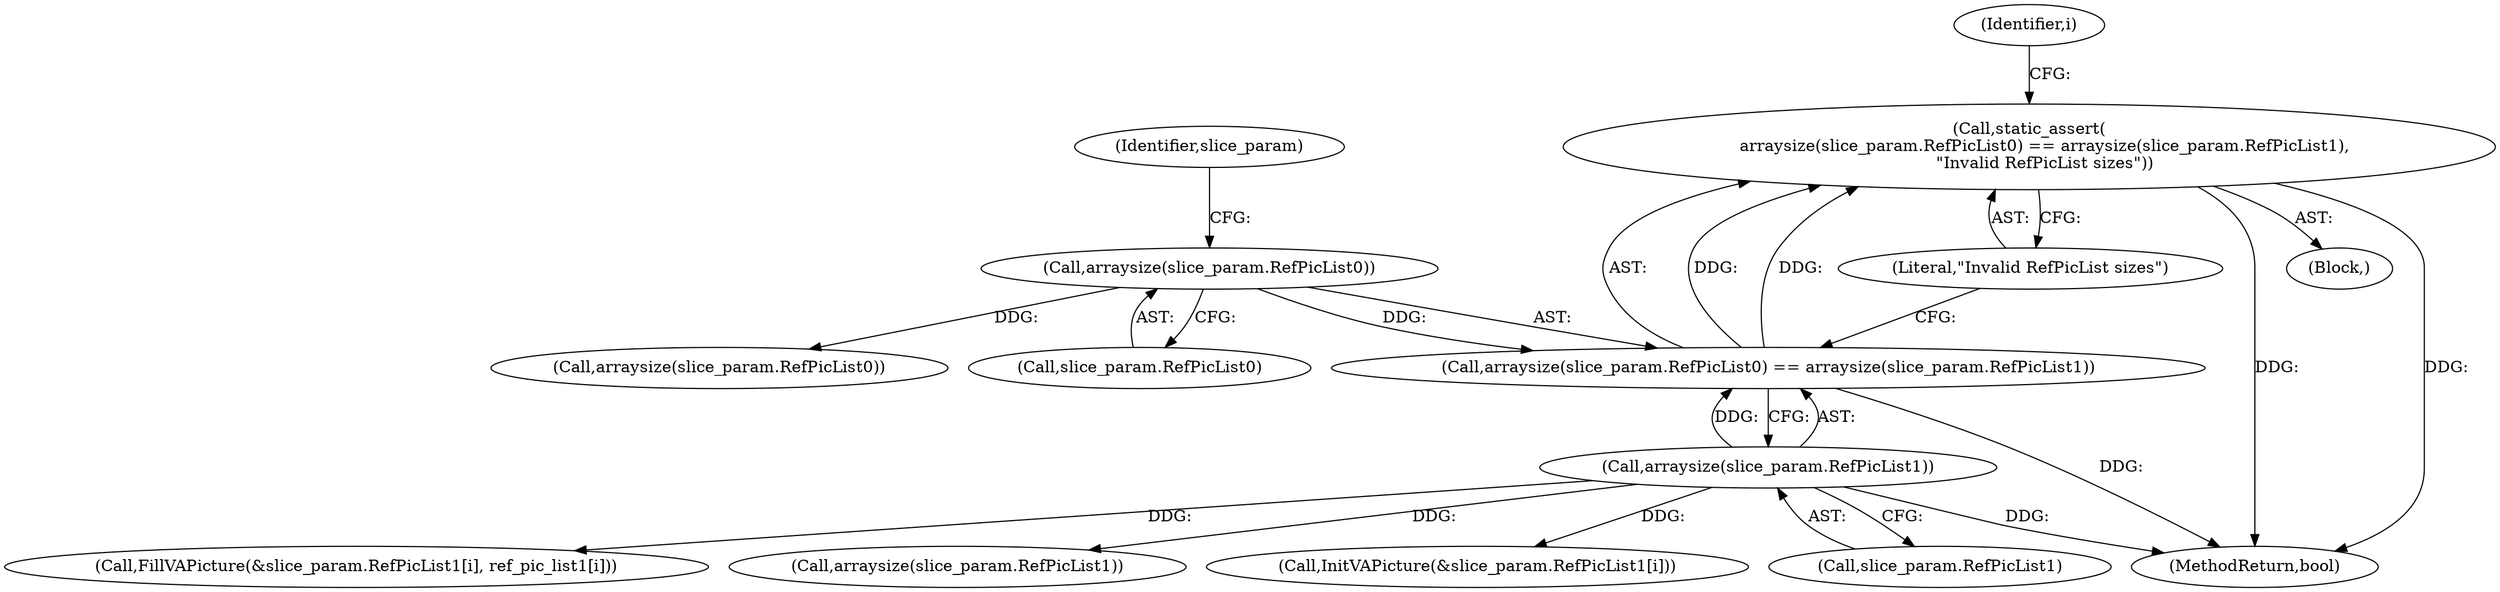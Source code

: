 digraph "0_Chrome_27c68f543e5eba779902447445dfb05ec3f5bf75_5@API" {
"1000367" [label="(Call,static_assert(\n      arraysize(slice_param.RefPicList0) == arraysize(slice_param.RefPicList1),\n      \"Invalid RefPicList sizes\"))"];
"1000368" [label="(Call,arraysize(slice_param.RefPicList0) == arraysize(slice_param.RefPicList1))"];
"1000369" [label="(Call,arraysize(slice_param.RefPicList0))"];
"1000373" [label="(Call,arraysize(slice_param.RefPicList1))"];
"1000377" [label="(Literal,\"Invalid RefPicList sizes\")"];
"1000460" [label="(Call,FillVAPicture(&slice_param.RefPicList1[i], ref_pic_list1[i]))"];
"1000491" [label="(MethodReturn,bool)"];
"1000108" [label="(Block,)"];
"1000373" [label="(Call,arraysize(slice_param.RefPicList1))"];
"1000368" [label="(Call,arraysize(slice_param.RefPicList0) == arraysize(slice_param.RefPicList1))"];
"1000449" [label="(Call,arraysize(slice_param.RefPicList1))"];
"1000381" [label="(Identifier,i)"];
"1000367" [label="(Call,static_assert(\n      arraysize(slice_param.RefPicList0) == arraysize(slice_param.RefPicList1),\n      \"Invalid RefPicList sizes\"))"];
"1000399" [label="(Call,InitVAPicture(&slice_param.RefPicList1[i]))"];
"1000385" [label="(Call,arraysize(slice_param.RefPicList0))"];
"1000369" [label="(Call,arraysize(slice_param.RefPicList0))"];
"1000375" [label="(Identifier,slice_param)"];
"1000370" [label="(Call,slice_param.RefPicList0)"];
"1000374" [label="(Call,slice_param.RefPicList1)"];
"1000367" -> "1000108"  [label="AST: "];
"1000367" -> "1000377"  [label="CFG: "];
"1000368" -> "1000367"  [label="AST: "];
"1000377" -> "1000367"  [label="AST: "];
"1000381" -> "1000367"  [label="CFG: "];
"1000367" -> "1000491"  [label="DDG: "];
"1000367" -> "1000491"  [label="DDG: "];
"1000368" -> "1000367"  [label="DDG: "];
"1000368" -> "1000367"  [label="DDG: "];
"1000368" -> "1000373"  [label="CFG: "];
"1000369" -> "1000368"  [label="AST: "];
"1000373" -> "1000368"  [label="AST: "];
"1000377" -> "1000368"  [label="CFG: "];
"1000368" -> "1000491"  [label="DDG: "];
"1000369" -> "1000368"  [label="DDG: "];
"1000373" -> "1000368"  [label="DDG: "];
"1000369" -> "1000370"  [label="CFG: "];
"1000370" -> "1000369"  [label="AST: "];
"1000375" -> "1000369"  [label="CFG: "];
"1000369" -> "1000385"  [label="DDG: "];
"1000373" -> "1000374"  [label="CFG: "];
"1000374" -> "1000373"  [label="AST: "];
"1000373" -> "1000491"  [label="DDG: "];
"1000373" -> "1000399"  [label="DDG: "];
"1000373" -> "1000449"  [label="DDG: "];
"1000373" -> "1000460"  [label="DDG: "];
}
